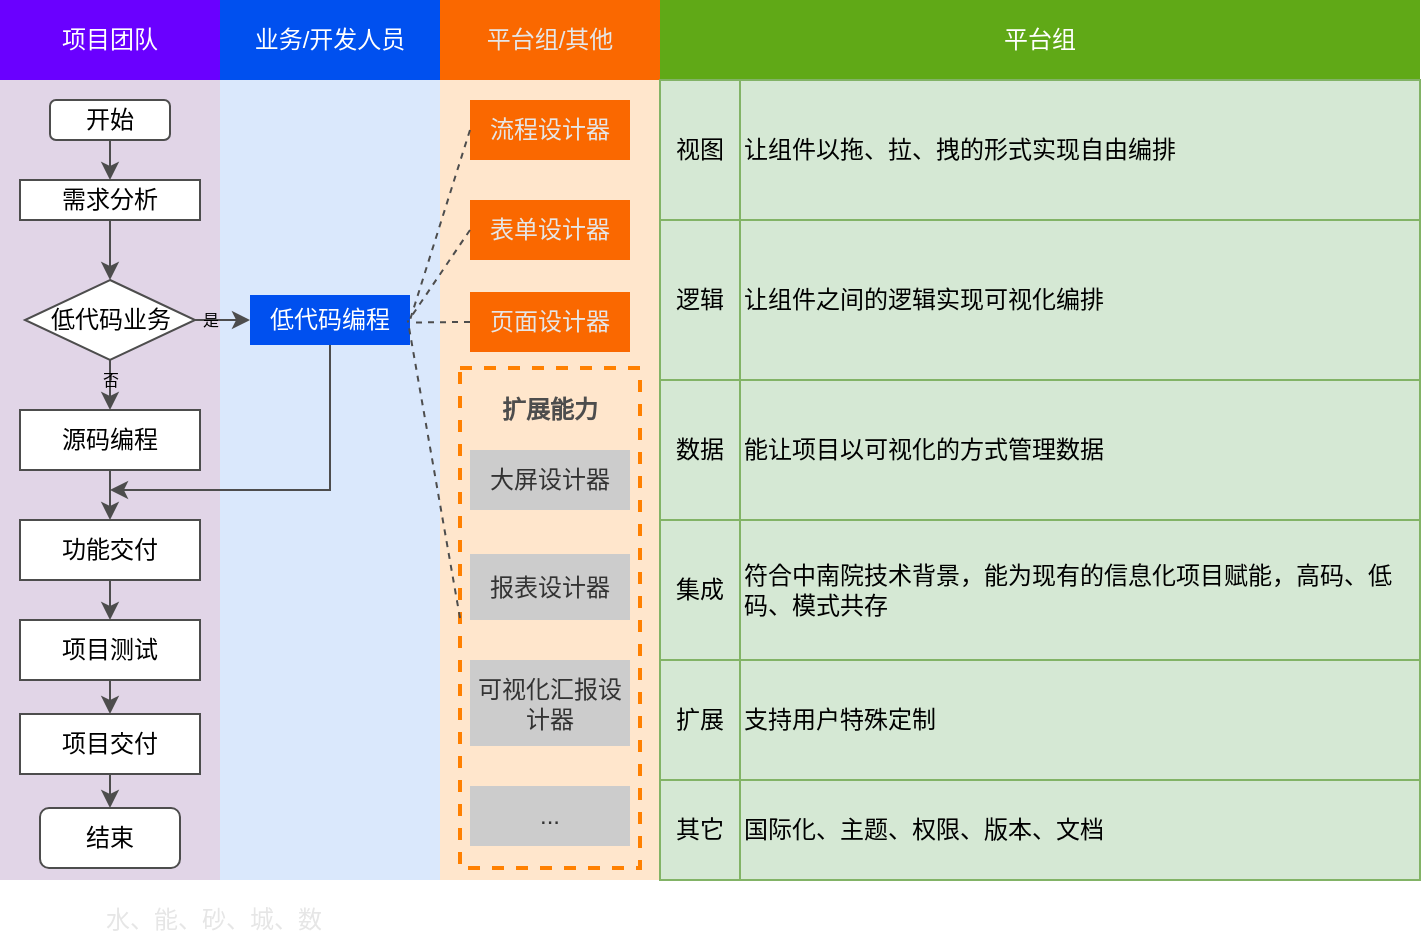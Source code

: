 <mxfile version="24.2.3" type="github">
  <diagram name="第 1 页" id="B_uo7OJ-f0cf3lO3-WNb">
    <mxGraphModel dx="2086" dy="693" grid="1" gridSize="10" guides="1" tooltips="1" connect="1" arrows="1" fold="1" page="1" pageScale="1" pageWidth="827" pageHeight="1169" math="0" shadow="0">
      <root>
        <mxCell id="0" />
        <mxCell id="1" parent="0" />
        <mxCell id="DL2iSLS2zm1EoD6sChtO-1" value="" style="rounded=0;whiteSpace=wrap;html=1;fillColor=#ffe6cc;strokeColor=none;" vertex="1" parent="1">
          <mxGeometry x="190" y="120" width="110" height="400" as="geometry" />
        </mxCell>
        <mxCell id="DL2iSLS2zm1EoD6sChtO-2" value="" style="rounded=0;whiteSpace=wrap;html=1;fillColor=none;dashed=1;strokeColor=#FF8000;strokeWidth=2;" vertex="1" parent="1">
          <mxGeometry x="200" y="264" width="90" height="250" as="geometry" />
        </mxCell>
        <mxCell id="DL2iSLS2zm1EoD6sChtO-3" value="平台组" style="rounded=0;whiteSpace=wrap;html=1;align=center;fillColor=#60a917;fontColor=#ffffff;strokeColor=none;" vertex="1" parent="1">
          <mxGeometry x="300" y="80" width="380" height="40" as="geometry" />
        </mxCell>
        <mxCell id="DL2iSLS2zm1EoD6sChtO-4" value="业务/开发人员" style="rounded=0;whiteSpace=wrap;html=1;fillColor=#0050ef;fontColor=#ffffff;strokeColor=none;" vertex="1" parent="1">
          <mxGeometry x="80" y="80" width="110" height="40" as="geometry" />
        </mxCell>
        <mxCell id="DL2iSLS2zm1EoD6sChtO-5" value="平台组/其他" style="rounded=0;whiteSpace=wrap;html=1;fillColor=#fa6800;strokeColor=none;fontColor=#E6E6E6;" vertex="1" parent="1">
          <mxGeometry x="190" y="80" width="110" height="40" as="geometry" />
        </mxCell>
        <mxCell id="DL2iSLS2zm1EoD6sChtO-6" value="" style="rounded=0;whiteSpace=wrap;html=1;fillColor=#dae8fc;strokeColor=none;" vertex="1" parent="1">
          <mxGeometry x="80" y="120" width="110" height="400" as="geometry" />
        </mxCell>
        <mxCell id="DL2iSLS2zm1EoD6sChtO-7" value="项目团队" style="rounded=0;whiteSpace=wrap;html=1;fillColor=#6a00ff;strokeColor=none;fontColor=#ffffff;" vertex="1" parent="1">
          <mxGeometry x="-30" y="80" width="110" height="40" as="geometry" />
        </mxCell>
        <mxCell id="DL2iSLS2zm1EoD6sChtO-8" value="" style="rounded=0;whiteSpace=wrap;html=1;fillColor=#e1d5e7;strokeColor=none;" vertex="1" parent="1">
          <mxGeometry x="-30" y="120" width="110" height="400" as="geometry" />
        </mxCell>
        <mxCell id="DL2iSLS2zm1EoD6sChtO-9" value="开始" style="rounded=1;whiteSpace=wrap;html=1;strokeColor=#4D4D4D;" vertex="1" parent="1">
          <mxGeometry x="-5" y="130" width="60" height="20" as="geometry" />
        </mxCell>
        <mxCell id="DL2iSLS2zm1EoD6sChtO-10" value="低代码业务" style="rhombus;whiteSpace=wrap;html=1;strokeColor=#4D4D4D;" vertex="1" parent="1">
          <mxGeometry x="-17.5" y="220" width="85" height="40" as="geometry" />
        </mxCell>
        <mxCell id="DL2iSLS2zm1EoD6sChtO-11" value="需求分析" style="rounded=0;whiteSpace=wrap;html=1;strokeColor=#4D4D4D;" vertex="1" parent="1">
          <mxGeometry x="-20" y="170" width="90" height="20" as="geometry" />
        </mxCell>
        <mxCell id="DL2iSLS2zm1EoD6sChtO-12" value="结束" style="rounded=1;whiteSpace=wrap;html=1;strokeColor=#4D4D4D;" vertex="1" parent="1">
          <mxGeometry x="-10" y="484" width="70" height="30" as="geometry" />
        </mxCell>
        <mxCell id="DL2iSLS2zm1EoD6sChtO-13" value="项目测试" style="rounded=0;whiteSpace=wrap;html=1;strokeColor=#4D4D4D;" vertex="1" parent="1">
          <mxGeometry x="-20" y="390" width="90" height="30" as="geometry" />
        </mxCell>
        <mxCell id="DL2iSLS2zm1EoD6sChtO-14" value="源码编程" style="rounded=0;whiteSpace=wrap;html=1;strokeColor=#4D4D4D;" vertex="1" parent="1">
          <mxGeometry x="-20" y="285" width="90" height="30" as="geometry" />
        </mxCell>
        <mxCell id="DL2iSLS2zm1EoD6sChtO-15" value="项目交付" style="rounded=0;whiteSpace=wrap;html=1;strokeColor=#4D4D4D;" vertex="1" parent="1">
          <mxGeometry x="-20" y="437" width="90" height="30" as="geometry" />
        </mxCell>
        <mxCell id="DL2iSLS2zm1EoD6sChtO-16" value="" style="endArrow=classic;html=1;rounded=0;exitX=0.5;exitY=1;exitDx=0;exitDy=0;strokeColor=#4D4D4D;" edge="1" parent="1" source="DL2iSLS2zm1EoD6sChtO-9" target="DL2iSLS2zm1EoD6sChtO-11">
          <mxGeometry width="50" height="50" relative="1" as="geometry">
            <mxPoint x="220" y="270" as="sourcePoint" />
            <mxPoint x="270" y="220" as="targetPoint" />
          </mxGeometry>
        </mxCell>
        <mxCell id="DL2iSLS2zm1EoD6sChtO-17" value="" style="endArrow=classic;html=1;rounded=0;exitX=0.5;exitY=1;exitDx=0;exitDy=0;entryX=0.5;entryY=0;entryDx=0;entryDy=0;strokeColor=#4D4D4D;" edge="1" parent="1" source="DL2iSLS2zm1EoD6sChtO-11" target="DL2iSLS2zm1EoD6sChtO-10">
          <mxGeometry width="50" height="50" relative="1" as="geometry">
            <mxPoint x="24.76" y="210" as="sourcePoint" />
            <mxPoint x="24.76" y="230" as="targetPoint" />
          </mxGeometry>
        </mxCell>
        <mxCell id="DL2iSLS2zm1EoD6sChtO-18" value="" style="endArrow=classic;html=1;rounded=0;exitX=0.5;exitY=1;exitDx=0;exitDy=0;strokeColor=#4D4D4D;" edge="1" parent="1" source="DL2iSLS2zm1EoD6sChtO-10" target="DL2iSLS2zm1EoD6sChtO-14">
          <mxGeometry width="50" height="50" relative="1" as="geometry">
            <mxPoint x="35" y="220" as="sourcePoint" />
            <mxPoint x="35" y="240" as="targetPoint" />
          </mxGeometry>
        </mxCell>
        <mxCell id="DL2iSLS2zm1EoD6sChtO-19" value="否" style="edgeLabel;html=1;align=center;verticalAlign=middle;resizable=0;points=[];labelBackgroundColor=none;fontSize=8;" vertex="1" connectable="0" parent="DL2iSLS2zm1EoD6sChtO-18">
          <mxGeometry x="-0.22" relative="1" as="geometry">
            <mxPoint as="offset" />
          </mxGeometry>
        </mxCell>
        <mxCell id="DL2iSLS2zm1EoD6sChtO-20" value="" style="endArrow=classic;html=1;rounded=0;exitX=0.5;exitY=1;exitDx=0;exitDy=0;entryX=0.5;entryY=0;entryDx=0;entryDy=0;strokeColor=#4D4D4D;" edge="1" parent="1" source="DL2iSLS2zm1EoD6sChtO-14" target="DL2iSLS2zm1EoD6sChtO-23">
          <mxGeometry width="50" height="50" relative="1" as="geometry">
            <mxPoint x="35" y="290" as="sourcePoint" />
            <mxPoint x="35" y="320" as="targetPoint" />
          </mxGeometry>
        </mxCell>
        <mxCell id="DL2iSLS2zm1EoD6sChtO-21" value="" style="endArrow=classic;html=1;rounded=0;exitX=0.5;exitY=1;exitDx=0;exitDy=0;entryX=0.5;entryY=0;entryDx=0;entryDy=0;strokeColor=#4D4D4D;" edge="1" parent="1" source="DL2iSLS2zm1EoD6sChtO-13" target="DL2iSLS2zm1EoD6sChtO-15">
          <mxGeometry width="50" height="50" relative="1" as="geometry">
            <mxPoint x="35" y="350" as="sourcePoint" />
            <mxPoint x="35" y="380" as="targetPoint" />
          </mxGeometry>
        </mxCell>
        <mxCell id="DL2iSLS2zm1EoD6sChtO-22" value="" style="endArrow=classic;html=1;rounded=0;exitX=0.5;exitY=1;exitDx=0;exitDy=0;entryX=0.5;entryY=0;entryDx=0;entryDy=0;strokeColor=#4D4D4D;" edge="1" parent="1" source="DL2iSLS2zm1EoD6sChtO-15" target="DL2iSLS2zm1EoD6sChtO-12">
          <mxGeometry width="50" height="50" relative="1" as="geometry">
            <mxPoint x="35" y="410" as="sourcePoint" />
            <mxPoint x="35" y="430" as="targetPoint" />
          </mxGeometry>
        </mxCell>
        <mxCell id="DL2iSLS2zm1EoD6sChtO-23" value="功能交付" style="rounded=0;whiteSpace=wrap;html=1;strokeColor=#4D4D4D;" vertex="1" parent="1">
          <mxGeometry x="-20" y="340" width="90" height="30" as="geometry" />
        </mxCell>
        <mxCell id="DL2iSLS2zm1EoD6sChtO-24" value="" style="endArrow=classic;html=1;rounded=0;exitX=0.5;exitY=1;exitDx=0;exitDy=0;entryX=0.5;entryY=0;entryDx=0;entryDy=0;strokeColor=#4D4D4D;" edge="1" parent="1" source="DL2iSLS2zm1EoD6sChtO-23" target="DL2iSLS2zm1EoD6sChtO-13">
          <mxGeometry width="50" height="50" relative="1" as="geometry">
            <mxPoint x="24.76" y="370" as="sourcePoint" />
            <mxPoint x="24.76" y="387" as="targetPoint" />
          </mxGeometry>
        </mxCell>
        <mxCell id="DL2iSLS2zm1EoD6sChtO-25" value="低代码编程" style="rounded=0;whiteSpace=wrap;html=1;fillColor=#0050ef;fontColor=#ffffff;strokeColor=none;" vertex="1" parent="1">
          <mxGeometry x="95" y="227.5" width="80" height="25" as="geometry" />
        </mxCell>
        <mxCell id="DL2iSLS2zm1EoD6sChtO-26" value="" style="endArrow=classic;html=1;rounded=0;exitX=0.5;exitY=1;exitDx=0;exitDy=0;strokeColor=#4D4D4D;" edge="1" parent="1" source="DL2iSLS2zm1EoD6sChtO-25">
          <mxGeometry width="50" height="50" relative="1" as="geometry">
            <mxPoint x="135" y="270" as="sourcePoint" />
            <mxPoint x="25" y="325" as="targetPoint" />
            <Array as="points">
              <mxPoint x="135" y="325" />
            </Array>
          </mxGeometry>
        </mxCell>
        <mxCell id="DL2iSLS2zm1EoD6sChtO-27" value="" style="endArrow=classic;html=1;rounded=0;entryX=0;entryY=0.5;entryDx=0;entryDy=0;exitX=1;exitY=0.5;exitDx=0;exitDy=0;strokeColor=#4D4D4D;" edge="1" parent="1" source="DL2iSLS2zm1EoD6sChtO-10" target="DL2iSLS2zm1EoD6sChtO-25">
          <mxGeometry width="50" height="50" relative="1" as="geometry">
            <mxPoint x="35" y="220" as="sourcePoint" />
            <mxPoint x="35" y="240" as="targetPoint" />
          </mxGeometry>
        </mxCell>
        <mxCell id="DL2iSLS2zm1EoD6sChtO-28" value="是" style="edgeLabel;html=1;align=center;verticalAlign=middle;resizable=0;points=[];labelBackgroundColor=none;fontSize=8;" vertex="1" connectable="0" parent="DL2iSLS2zm1EoD6sChtO-27">
          <mxGeometry x="-0.455" relative="1" as="geometry">
            <mxPoint as="offset" />
          </mxGeometry>
        </mxCell>
        <mxCell id="DL2iSLS2zm1EoD6sChtO-29" value="流程设计器" style="rounded=0;whiteSpace=wrap;html=1;fillColor=#fa6800;fontColor=#E6E6E6;strokeColor=none;" vertex="1" parent="1">
          <mxGeometry x="205" y="130" width="80" height="30" as="geometry" />
        </mxCell>
        <mxCell id="DL2iSLS2zm1EoD6sChtO-30" value="表单设计器" style="rounded=0;whiteSpace=wrap;html=1;fillColor=#fa6800;fontColor=#E6E6E6;strokeColor=none;" vertex="1" parent="1">
          <mxGeometry x="205" y="180" width="80" height="30" as="geometry" />
        </mxCell>
        <mxCell id="DL2iSLS2zm1EoD6sChtO-31" value="页面设计器" style="rounded=0;whiteSpace=wrap;html=1;fillColor=#fa6800;fontColor=#E6E6E6;strokeColor=none;" vertex="1" parent="1">
          <mxGeometry x="205" y="226" width="80" height="30" as="geometry" />
        </mxCell>
        <mxCell id="DL2iSLS2zm1EoD6sChtO-32" value="报表设计器" style="rounded=0;whiteSpace=wrap;html=1;fillColor=#CCCCCC;fontColor=#333333;strokeColor=none;" vertex="1" parent="1">
          <mxGeometry x="205" y="357" width="80" height="33" as="geometry" />
        </mxCell>
        <mxCell id="DL2iSLS2zm1EoD6sChtO-33" value="大屏设计器" style="rounded=0;whiteSpace=wrap;html=1;fillColor=#CCCCCC;fontColor=#333333;strokeColor=none;" vertex="1" parent="1">
          <mxGeometry x="205" y="305" width="80" height="30" as="geometry" />
        </mxCell>
        <mxCell id="DL2iSLS2zm1EoD6sChtO-34" value="可视化汇报设计器" style="rounded=0;whiteSpace=wrap;html=1;fillColor=#CCCCCC;fontColor=#333333;strokeColor=none;" vertex="1" parent="1">
          <mxGeometry x="205" y="410" width="80" height="43" as="geometry" />
        </mxCell>
        <mxCell id="DL2iSLS2zm1EoD6sChtO-35" value="..." style="rounded=0;whiteSpace=wrap;html=1;fillColor=#CCCCCC;fontColor=#333333;strokeColor=none;" vertex="1" parent="1">
          <mxGeometry x="205" y="473" width="80" height="30" as="geometry" />
        </mxCell>
        <mxCell id="DL2iSLS2zm1EoD6sChtO-43" value="视图" style="rounded=0;whiteSpace=wrap;html=1;fillColor=#d5e8d4;strokeColor=#82b366;" vertex="1" parent="1">
          <mxGeometry x="300" y="120" width="40" height="70" as="geometry" />
        </mxCell>
        <mxCell id="DL2iSLS2zm1EoD6sChtO-44" value="逻辑" style="rounded=0;whiteSpace=wrap;html=1;fillColor=#d5e8d4;strokeColor=#82b366;" vertex="1" parent="1">
          <mxGeometry x="300" y="190" width="40" height="80" as="geometry" />
        </mxCell>
        <mxCell id="DL2iSLS2zm1EoD6sChtO-45" value="数据" style="rounded=0;whiteSpace=wrap;html=1;fillColor=#d5e8d4;strokeColor=#82b366;" vertex="1" parent="1">
          <mxGeometry x="300" y="270" width="40" height="70" as="geometry" />
        </mxCell>
        <mxCell id="DL2iSLS2zm1EoD6sChtO-46" value="&lt;b&gt;&lt;font color=&quot;#4d4d4d&quot;&gt;扩展能力&lt;/font&gt;&lt;/b&gt;" style="text;html=1;align=center;verticalAlign=middle;whiteSpace=wrap;rounded=0;" vertex="1" parent="1">
          <mxGeometry x="215" y="270" width="60" height="30" as="geometry" />
        </mxCell>
        <mxCell id="DL2iSLS2zm1EoD6sChtO-47" value="&lt;div style=&quot;&quot;&gt;&lt;div&gt;让组件之间的逻辑实现可视化编排&lt;/div&gt;&lt;/div&gt;" style="text;html=1;align=left;verticalAlign=middle;whiteSpace=wrap;rounded=0;fillColor=#d5e8d4;strokeColor=#82b366;" vertex="1" parent="1">
          <mxGeometry x="340" y="190" width="340" height="80" as="geometry" />
        </mxCell>
        <mxCell id="DL2iSLS2zm1EoD6sChtO-48" value="" style="endArrow=none;dashed=1;html=1;rounded=0;entryX=1;entryY=0.5;entryDx=0;entryDy=0;exitX=0;exitY=0.5;exitDx=0;exitDy=0;strokeColor=#4D4D4D;" edge="1" parent="1" source="DL2iSLS2zm1EoD6sChtO-29" target="DL2iSLS2zm1EoD6sChtO-25">
          <mxGeometry width="50" height="50" relative="1" as="geometry">
            <mxPoint x="330" y="330" as="sourcePoint" />
            <mxPoint x="380" y="280" as="targetPoint" />
          </mxGeometry>
        </mxCell>
        <mxCell id="DL2iSLS2zm1EoD6sChtO-49" value="" style="endArrow=none;dashed=1;html=1;rounded=0;exitX=0;exitY=0.5;exitDx=0;exitDy=0;entryX=1.009;entryY=0.428;entryDx=0;entryDy=0;entryPerimeter=0;strokeColor=#4D4D4D;" edge="1" parent="1" source="DL2iSLS2zm1EoD6sChtO-30" target="DL2iSLS2zm1EoD6sChtO-25">
          <mxGeometry width="50" height="50" relative="1" as="geometry">
            <mxPoint x="215" y="155" as="sourcePoint" />
            <mxPoint x="170" y="240" as="targetPoint" />
          </mxGeometry>
        </mxCell>
        <mxCell id="DL2iSLS2zm1EoD6sChtO-50" value="" style="endArrow=none;dashed=1;html=1;rounded=0;exitX=0;exitY=0.5;exitDx=0;exitDy=0;entryX=1;entryY=0.5;entryDx=0;entryDy=0;strokeColor=#4D4D4D;" edge="1" parent="1" source="DL2iSLS2zm1EoD6sChtO-31">
          <mxGeometry width="50" height="50" relative="1" as="geometry">
            <mxPoint x="205" y="238.75" as="sourcePoint" />
            <mxPoint x="175" y="241.25" as="targetPoint" />
            <Array as="points">
              <mxPoint x="201" y="241.01" />
            </Array>
          </mxGeometry>
        </mxCell>
        <mxCell id="DL2iSLS2zm1EoD6sChtO-51" value="" style="endArrow=none;dashed=1;html=1;rounded=0;exitX=0;exitY=0.5;exitDx=0;exitDy=0;entryX=0.986;entryY=0.507;entryDx=0;entryDy=0;entryPerimeter=0;strokeColor=#4D4D4D;" edge="1" parent="1" source="DL2iSLS2zm1EoD6sChtO-2" target="DL2iSLS2zm1EoD6sChtO-25">
          <mxGeometry width="50" height="50" relative="1" as="geometry">
            <mxPoint x="214" y="250" as="sourcePoint" />
            <mxPoint x="180" y="240" as="targetPoint" />
          </mxGeometry>
        </mxCell>
        <mxCell id="DL2iSLS2zm1EoD6sChtO-52" value="让组件以拖、拉、拽的形式实现自由编排" style="text;html=1;align=left;verticalAlign=middle;whiteSpace=wrap;rounded=0;fillColor=#d5e8d4;strokeColor=#82b366;" vertex="1" parent="1">
          <mxGeometry x="340" y="120" width="340" height="70" as="geometry" />
        </mxCell>
        <mxCell id="DL2iSLS2zm1EoD6sChtO-53" value="其它" style="rounded=0;whiteSpace=wrap;html=1;fillColor=#d5e8d4;strokeColor=#82b366;" vertex="1" parent="1">
          <mxGeometry x="300" y="470" width="40" height="50" as="geometry" />
        </mxCell>
        <mxCell id="DL2iSLS2zm1EoD6sChtO-54" value="国际化、主题、权限、版本、文档" style="text;html=1;align=left;verticalAlign=middle;whiteSpace=wrap;rounded=0;fillColor=#d5e8d4;strokeColor=#82b366;" vertex="1" parent="1">
          <mxGeometry x="340" y="470" width="340" height="50" as="geometry" />
        </mxCell>
        <mxCell id="DL2iSLS2zm1EoD6sChtO-55" value="水、能、砂、城、数" style="text;html=1;align=center;verticalAlign=middle;whiteSpace=wrap;rounded=0;fontColor=#E6E6E6;strokeColor=none;" vertex="1" parent="1">
          <mxGeometry x="-17.5" y="525" width="187.5" height="30" as="geometry" />
        </mxCell>
        <mxCell id="DL2iSLS2zm1EoD6sChtO-56" value="能让项目以可视化的方式管理数据" style="text;html=1;align=left;verticalAlign=middle;whiteSpace=wrap;rounded=0;fillColor=#d5e8d4;strokeColor=#82b366;" vertex="1" parent="1">
          <mxGeometry x="340" y="270" width="340" height="70" as="geometry" />
        </mxCell>
        <mxCell id="DL2iSLS2zm1EoD6sChtO-58" value="集成" style="rounded=0;whiteSpace=wrap;html=1;fillColor=#d5e8d4;strokeColor=#82b366;" vertex="1" parent="1">
          <mxGeometry x="300" y="340" width="40" height="70" as="geometry" />
        </mxCell>
        <mxCell id="DL2iSLS2zm1EoD6sChtO-59" value="&lt;div&gt;扩展&lt;/div&gt;" style="rounded=0;whiteSpace=wrap;html=1;fillColor=#d5e8d4;strokeColor=#82b366;" vertex="1" parent="1">
          <mxGeometry x="300" y="410" width="40" height="60" as="geometry" />
        </mxCell>
        <mxCell id="DL2iSLS2zm1EoD6sChtO-60" value="符合中南院技术背景，能为现有的信息化项目赋能，高码、低码、模式共存" style="text;html=1;align=left;verticalAlign=middle;whiteSpace=wrap;rounded=0;fillColor=#d5e8d4;strokeColor=#82b366;" vertex="1" parent="1">
          <mxGeometry x="340" y="340" width="340" height="70" as="geometry" />
        </mxCell>
        <mxCell id="DL2iSLS2zm1EoD6sChtO-61" value="支持用户特殊定制" style="text;html=1;align=left;verticalAlign=middle;whiteSpace=wrap;rounded=0;fillColor=#d5e8d4;strokeColor=#82b366;" vertex="1" parent="1">
          <mxGeometry x="340" y="410" width="340" height="60" as="geometry" />
        </mxCell>
      </root>
    </mxGraphModel>
  </diagram>
</mxfile>
